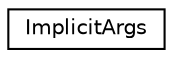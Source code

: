 digraph "Graphical Class Hierarchy"
{
  edge [fontname="Helvetica",fontsize="10",labelfontname="Helvetica",labelfontsize="10"];
  node [fontname="Helvetica",fontsize="10",shape=record];
  rankdir="LR";
  Node0 [label="ImplicitArgs",height=0.2,width=0.4,color="black", fillcolor="white", style="filled",URL="$struct_implicit_args.html"];
}
